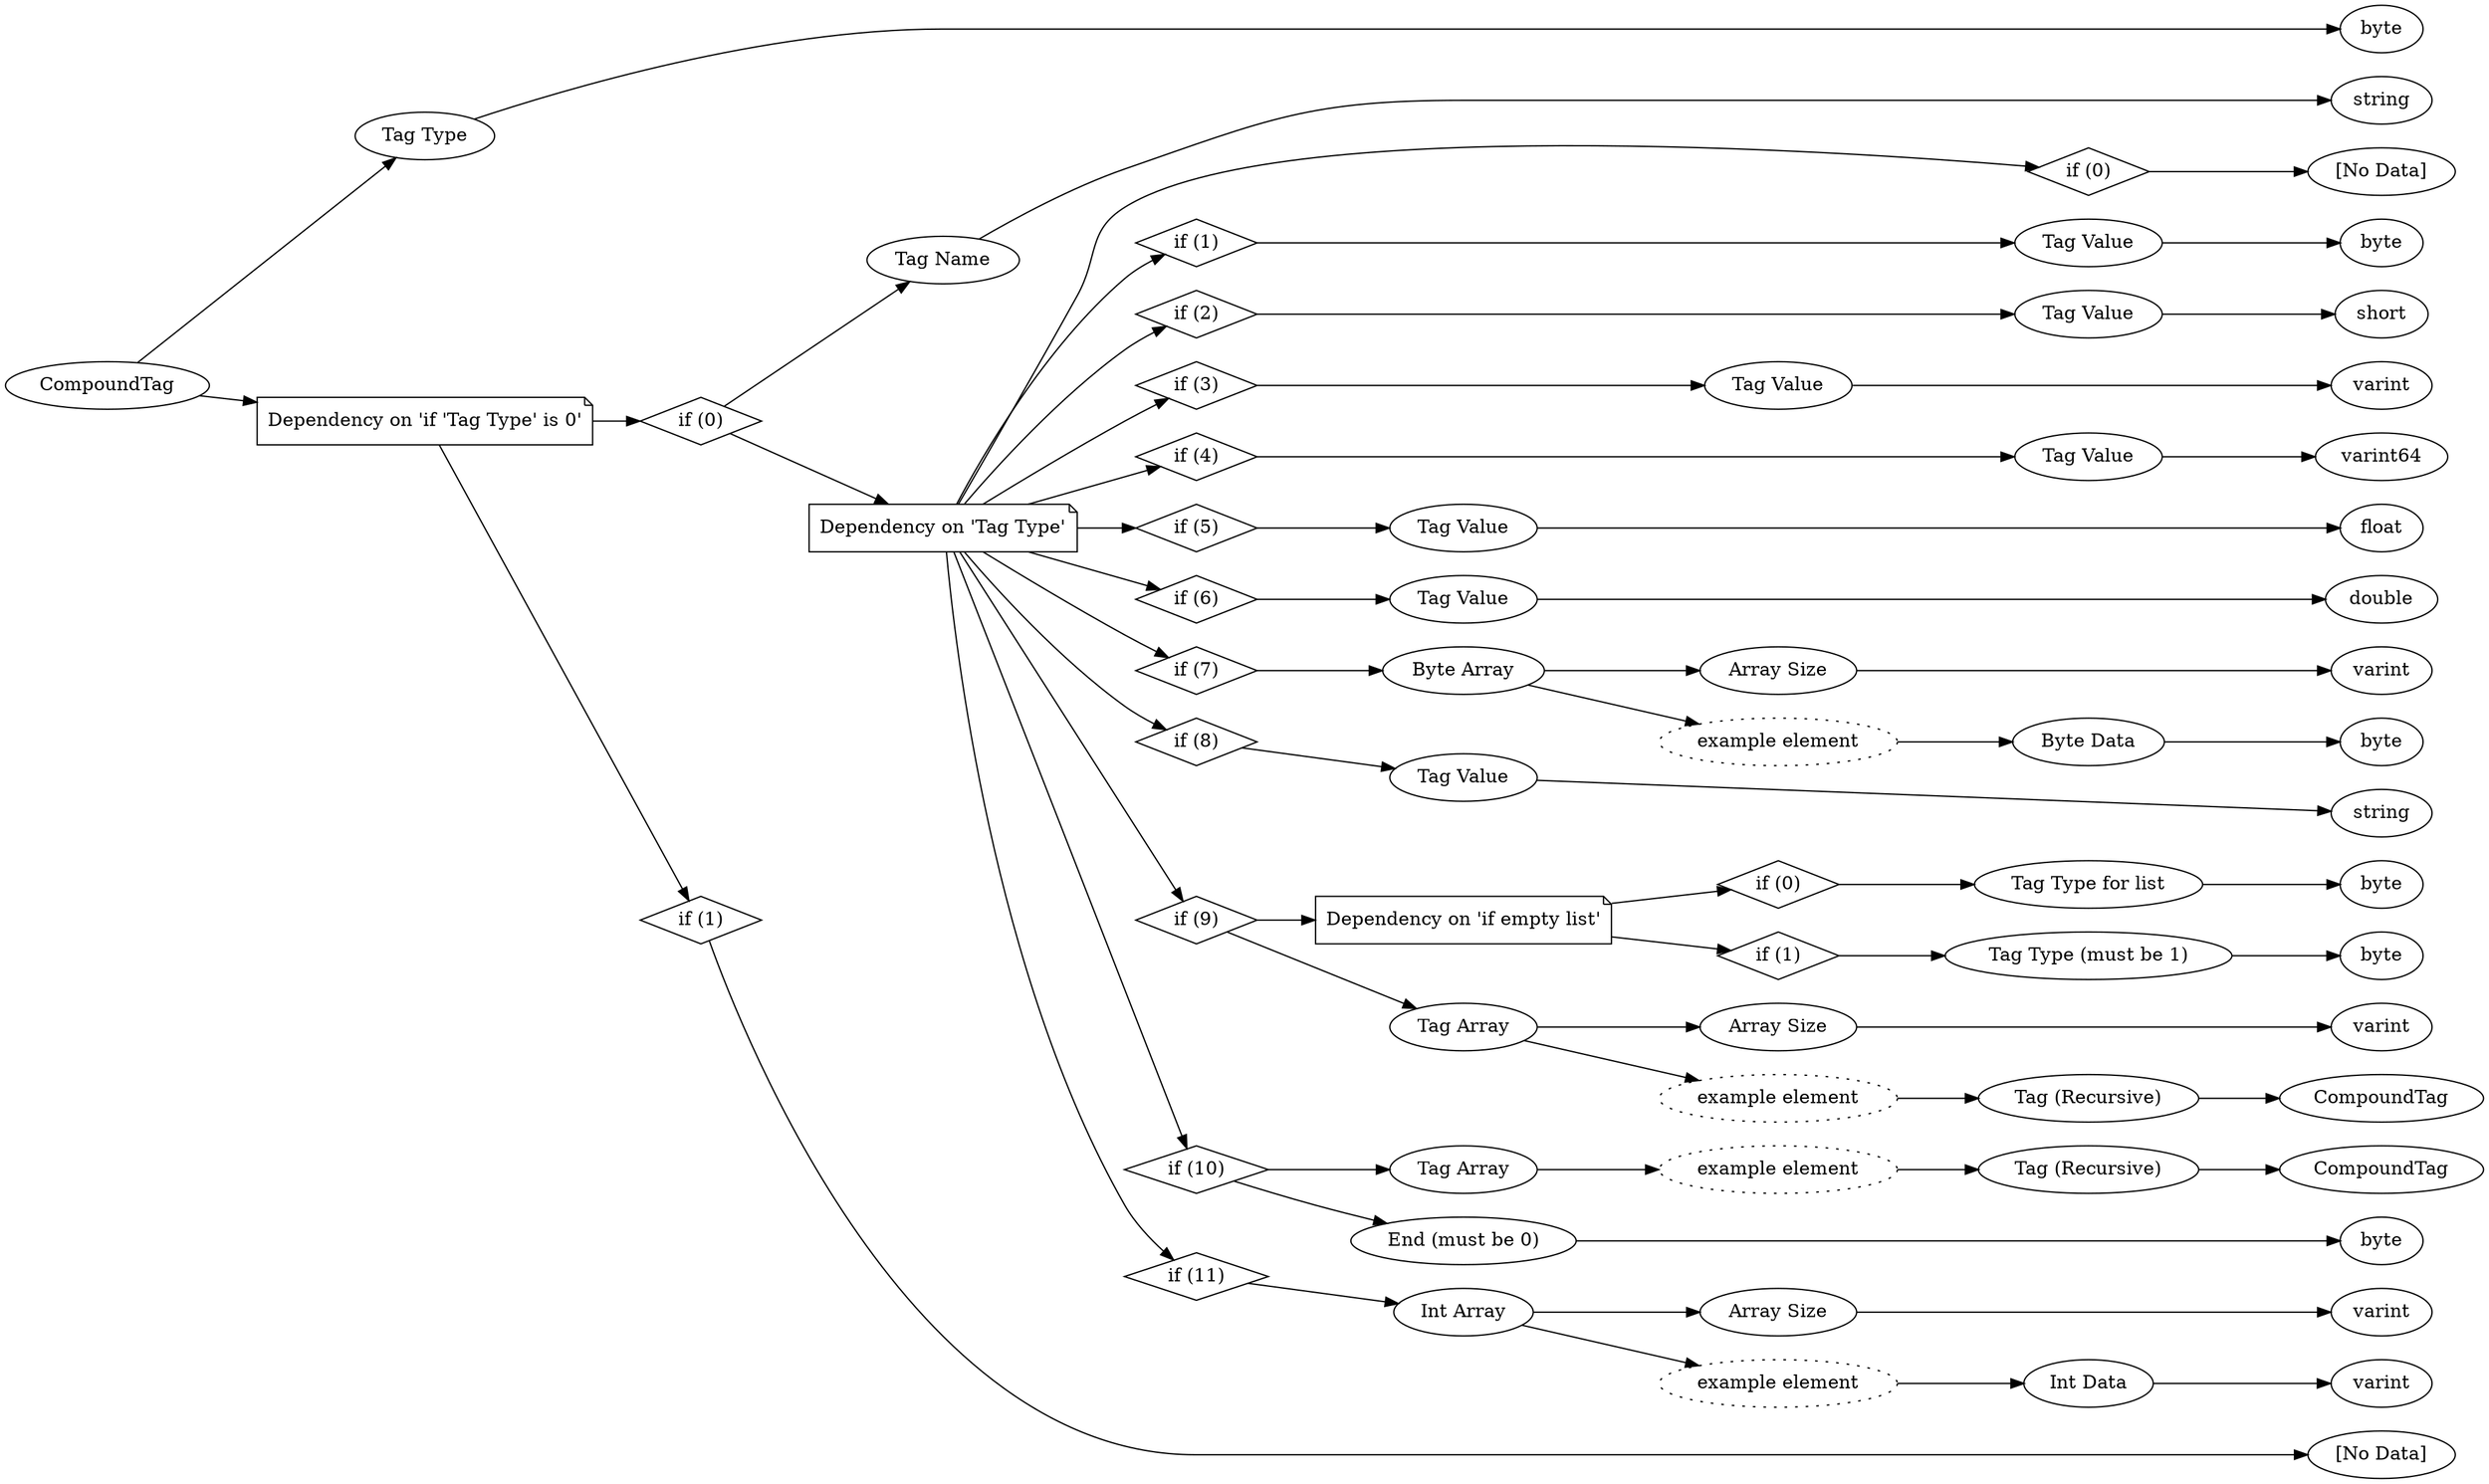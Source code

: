 digraph "CompoundTag" {
rankdir = LR
0
0 -> 1
1 -> 2
0 -> 3
3 -> 4
4 -> 5
5 -> 6
4 -> 7
7 -> 8
8 -> 9
7 -> 10
10 -> 11
11 -> 12
7 -> 13
13 -> 14
14 -> 15
7 -> 16
16 -> 17
17 -> 18
7 -> 19
19 -> 20
20 -> 21
7 -> 22
22 -> 23
23 -> 24
7 -> 25
25 -> 26
26 -> 27
7 -> 28
28 -> 29
29 -> 30
30 -> 31
29 -> 32
32 -> 33
33 -> 34
7 -> 35
35 -> 36
36 -> 37
7 -> 38
38 -> 39
39 -> 40
40 -> 41
41 -> 42
39 -> 43
43 -> 44
44 -> 45
38 -> 46
46 -> 47
47 -> 48
46 -> 49
49 -> 50
50 -> 58
7 -> 59
59 -> 60
60 -> 61
61 -> 62
62 -> 63
59 -> 64
64 -> 65
7 -> 66
66 -> 67
67 -> 68
68 -> 69
67 -> 70
70 -> 71
71 -> 72
3 -> 73
73 -> 74

0 [label="CompoundTag",comment="name: \"CompoundTag\", typeName: \"\", id: 0, branchId: 0, recurseId: -1, attributes: 0, notes: \"\""];
1 [label="Tag Type",comment="name: \"Tag Type\", typeName: \"\", id: 1, branchId: 0, recurseId: -1, attributes: 0, notes: \"\""];
2 [label="byte",comment="name: \"byte\", typeName: \"\", id: 2, branchId: 0, recurseId: -1, attributes: 512, notes: \"\""];
3 [label="Dependency on 'if 'Tag Type' is 0'",shape=note,comment="name: \"Dependency on 'if 'Tag Type' is 0'\", typeName: \"\", id: 3, branchId: 0, recurseId: -1, attributes: 2, notes: \"\""];
4 [label="if (0)",shape=diamond,comment="name: \"if (0)\", typeName: \"\", id: 4, branchId: 0, recurseId: -1, attributes: 4, notes: \"\""];
5 [label="Tag Name",comment="name: \"Tag Name\", typeName: \"\", id: 5, branchId: 0, recurseId: -1, attributes: 0, notes: \"\""];
6 [label="string",comment="name: \"string\", typeName: \"\", id: 6, branchId: 0, recurseId: -1, attributes: 512, notes: \"\""];
7 [label="Dependency on 'Tag Type'",shape=note,comment="name: \"Dependency on 'Tag Type'\", typeName: \"\", id: 7, branchId: 0, recurseId: -1, attributes: 2, notes: \"\""];
8 [label="if (0)",shape=diamond,comment="name: \"if (0)\", typeName: \"\", id: 8, branchId: 0, recurseId: -1, attributes: 4, notes: \"\""];
9 [label="[No Data]",comment="name: \"[No Data]\", typeName: \"\", id: 9, branchId: 0, recurseId: -1, attributes: 512, notes: \"\""];
10 [label="if (1)",shape=diamond,comment="name: \"if (1)\", typeName: \"\", id: 10, branchId: 1, recurseId: -1, attributes: 4, notes: \"\""];
11 [label="Tag Value",comment="name: \"Tag Value\", typeName: \"\", id: 11, branchId: 0, recurseId: -1, attributes: 0, notes: \"\""];
12 [label="byte",comment="name: \"byte\", typeName: \"\", id: 12, branchId: 0, recurseId: -1, attributes: 512, notes: \"\""];
13 [label="if (2)",shape=diamond,comment="name: \"if (2)\", typeName: \"\", id: 13, branchId: 2, recurseId: -1, attributes: 4, notes: \"\""];
14 [label="Tag Value",comment="name: \"Tag Value\", typeName: \"\", id: 14, branchId: 0, recurseId: -1, attributes: 0, notes: \"\""];
15 [label="short",comment="name: \"short\", typeName: \"\", id: 15, branchId: 0, recurseId: -1, attributes: 512, notes: \"\""];
16 [label="if (3)",shape=diamond,comment="name: \"if (3)\", typeName: \"\", id: 16, branchId: 3, recurseId: -1, attributes: 4, notes: \"\""];
17 [label="Tag Value",comment="name: \"Tag Value\", typeName: \"\", id: 17, branchId: 0, recurseId: -1, attributes: 0, notes: \"\""];
18 [label="varint",comment="name: \"varint\", typeName: \"\", id: 18, branchId: 0, recurseId: -1, attributes: 512, notes: \"\""];
19 [label="if (4)",shape=diamond,comment="name: \"if (4)\", typeName: \"\", id: 19, branchId: 4, recurseId: -1, attributes: 4, notes: \"\""];
20 [label="Tag Value",comment="name: \"Tag Value\", typeName: \"\", id: 20, branchId: 0, recurseId: -1, attributes: 0, notes: \"\""];
21 [label="varint64",comment="name: \"varint64\", typeName: \"\", id: 21, branchId: 0, recurseId: -1, attributes: 512, notes: \"\""];
22 [label="if (5)",shape=diamond,comment="name: \"if (5)\", typeName: \"\", id: 22, branchId: 5, recurseId: -1, attributes: 4, notes: \"\""];
23 [label="Tag Value",comment="name: \"Tag Value\", typeName: \"\", id: 23, branchId: 0, recurseId: -1, attributes: 0, notes: \"\""];
24 [label="float",comment="name: \"float\", typeName: \"\", id: 24, branchId: 0, recurseId: -1, attributes: 512, notes: \"\""];
25 [label="if (6)",shape=diamond,comment="name: \"if (6)\", typeName: \"\", id: 25, branchId: 6, recurseId: -1, attributes: 4, notes: \"\""];
26 [label="Tag Value",comment="name: \"Tag Value\", typeName: \"\", id: 26, branchId: 0, recurseId: -1, attributes: 0, notes: \"\""];
27 [label="double",comment="name: \"double\", typeName: \"\", id: 27, branchId: 0, recurseId: -1, attributes: 512, notes: \"\""];
28 [label="if (7)",shape=diamond,comment="name: \"if (7)\", typeName: \"\", id: 28, branchId: 7, recurseId: -1, attributes: 4, notes: \"\""];
29 [label="Byte Array",comment="name: \"Byte Array\", typeName: \"\", id: 29, branchId: 0, recurseId: -1, attributes: 8, notes: \"\""];
30 [label="Array Size",comment="name: \"Array Size\", typeName: \"\", id: 30, branchId: 0, recurseId: -1, attributes: 0, notes: \"\""];
31 [label="varint",comment="name: \"varint\", typeName: \"\", id: 31, branchId: 0, recurseId: -1, attributes: 512, notes: \"\""];
32 [label="example element",style=dotted,comment="name: \"example element\", typeName: \"\", id: 32, branchId: 0, recurseId: -1, attributes: 16, notes: \"\""];
33 [label="Byte Data",comment="name: \"Byte Data\", typeName: \"\", id: 33, branchId: 0, recurseId: -1, attributes: 0, notes: \"\""];
34 [label="byte",comment="name: \"byte\", typeName: \"\", id: 34, branchId: 0, recurseId: -1, attributes: 512, notes: \"\""];
35 [label="if (8)",shape=diamond,comment="name: \"if (8)\", typeName: \"\", id: 35, branchId: 8, recurseId: -1, attributes: 4, notes: \"\""];
36 [label="Tag Value",comment="name: \"Tag Value\", typeName: \"\", id: 36, branchId: 0, recurseId: -1, attributes: 0, notes: \"\""];
37 [label="string",comment="name: \"string\", typeName: \"\", id: 37, branchId: 0, recurseId: -1, attributes: 512, notes: \"\""];
38 [label="if (9)",shape=diamond,comment="name: \"if (9)\", typeName: \"\", id: 38, branchId: 9, recurseId: -1, attributes: 4, notes: \"\""];
39 [label="Dependency on 'if empty list'",shape=note,comment="name: \"Dependency on 'if empty list'\", typeName: \"\", id: 39, branchId: 0, recurseId: -1, attributes: 2, notes: \"\""];
40 [label="if (0)",shape=diamond,comment="name: \"if (0)\", typeName: \"\", id: 40, branchId: 0, recurseId: -1, attributes: 4, notes: \"\""];
41 [label="Tag Type for list",comment="name: \"Tag Type for list\", typeName: \"\", id: 41, branchId: 0, recurseId: -1, attributes: 0, notes: \"\""];
42 [label="byte",comment="name: \"byte\", typeName: \"\", id: 42, branchId: 0, recurseId: -1, attributes: 512, notes: \"\""];
43 [label="if (1)",shape=diamond,comment="name: \"if (1)\", typeName: \"\", id: 43, branchId: 1, recurseId: -1, attributes: 4, notes: \"\""];
44 [label="Tag Type (must be 1)",comment="name: \"Tag Type (must be 1)\", typeName: \"\", id: 44, branchId: 0, recurseId: -1, attributes: 0, notes: \"\""];
45 [label="byte",comment="name: \"byte\", typeName: \"\", id: 45, branchId: 0, recurseId: -1, attributes: 512, notes: \"\""];
46 [label="Tag Array",comment="name: \"Tag Array\", typeName: \"\", id: 46, branchId: 0, recurseId: -1, attributes: 8, notes: \"\""];
47 [label="Array Size",comment="name: \"Array Size\", typeName: \"\", id: 47, branchId: 0, recurseId: -1, attributes: 0, notes: \"\""];
48 [label="varint",comment="name: \"varint\", typeName: \"\", id: 48, branchId: 0, recurseId: -1, attributes: 512, notes: \"\""];
49 [label="example element",style=dotted,comment="name: \"example element\", typeName: \"\", id: 49, branchId: 0, recurseId: -1, attributes: 16, notes: \"\""];
50 [label="Tag (Recursive)",comment="name: \"Tag (Recursive)\", typeName: \"CompoundTag\", id: 50, branchId: 0, recurseId: -1, attributes: 256, notes: \"\""];
58 [label="CompoundTag",comment="name: \"CompoundTag\", typeName: \"\", id: 58, branchId: 0, recurseId: -1, attributes: 512, notes: \"\""];
59 [label="if (10)",shape=diamond,comment="name: \"if (10)\", typeName: \"\", id: 59, branchId: 10, recurseId: -1, attributes: 4, notes: \"\""];
60 [label="Tag Array",comment="name: \"Tag Array\", typeName: \"\", id: 60, branchId: 0, recurseId: -1, attributes: 8, notes: \"\""];
61 [label="example element",style=dotted,comment="name: \"example element\", typeName: \"\", id: 61, branchId: 0, recurseId: -1, attributes: 16, notes: \"\""];
62 [label="Tag (Recursive)",comment="name: \"Tag (Recursive)\", typeName: \"CompoundTag\", id: 62, branchId: 0, recurseId: -1, attributes: 256, notes: \"\""];
63 [label="CompoundTag",comment="name: \"CompoundTag\", typeName: \"\", id: 63, branchId: 0, recurseId: -1, attributes: 512, notes: \"\""];
64 [label="End (must be 0)",comment="name: \"End (must be 0)\", typeName: \"\", id: 64, branchId: 0, recurseId: -1, attributes: 0, notes: \"\""];
65 [label="byte",comment="name: \"byte\", typeName: \"\", id: 65, branchId: 0, recurseId: -1, attributes: 512, notes: \"\""];
66 [label="if (11)",shape=diamond,comment="name: \"if (11)\", typeName: \"\", id: 66, branchId: 11, recurseId: -1, attributes: 4, notes: \"\""];
67 [label="Int Array",comment="name: \"Int Array\", typeName: \"\", id: 67, branchId: 0, recurseId: -1, attributes: 8, notes: \"\""];
68 [label="Array Size",comment="name: \"Array Size\", typeName: \"\", id: 68, branchId: 0, recurseId: -1, attributes: 0, notes: \"\""];
69 [label="varint",comment="name: \"varint\", typeName: \"\", id: 69, branchId: 0, recurseId: -1, attributes: 512, notes: \"\""];
70 [label="example element",style=dotted,comment="name: \"example element\", typeName: \"\", id: 70, branchId: 0, recurseId: -1, attributes: 16, notes: \"\""];
71 [label="Int Data",comment="name: \"Int Data\", typeName: \"\", id: 71, branchId: 0, recurseId: -1, attributes: 0, notes: \"\""];
72 [label="varint",comment="name: \"varint\", typeName: \"\", id: 72, branchId: 0, recurseId: -1, attributes: 512, notes: \"\""];
73 [label="if (1)",shape=diamond,comment="name: \"if (1)\", typeName: \"\", id: 73, branchId: 1, recurseId: -1, attributes: 4, notes: \"\""];
74 [label="[No Data]",comment="name: \"[No Data]\", typeName: \"\", id: 74, branchId: 0, recurseId: -1, attributes: 512, notes: \"\""];
{ rank = max;2;6;9;12;15;18;21;24;27;31;34;37;42;45;48;58;63;65;69;72;74}

}
